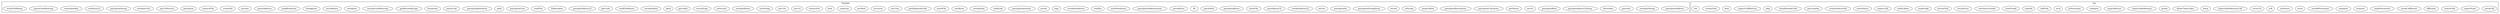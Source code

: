 strict digraph {
subgraph cluster_13485_VmSafe {
label = "VmSafe"
"13485_parseJsonAddress" [label="parseJsonAddress"]
"13485_serializeString" [label="serializeString"]
"13485_parseInt" [label="parseInt"]
"13485_deriveKey" [label="deriveKey"]
"13485_parseJsonBytes32Array" [label="parseJsonBytes32Array"]
"13485_parseJsonBool" [label="parseJsonBool"]
"13485_envOr" [label="envOr"]
"13485_getNonce" [label="getNonce"]
"13485_parseJsonUintArray" [label="parseJsonUintArray"]
"13485_parseJsonBytesArray" [label="parseJsonBytesArray"]
"13485_projectRoot" [label="projectRoot"]
"13485_toString" [label="toString"]
"13485_record" [label="record"]
"13485_parseJsonStringArray" [label="parseJsonStringArray"]
"13485_parseJsonInt" [label="parseJsonInt"]
"13485_setEnv" [label="setEnv"]
"13485_serializeBytes32" [label="serializeBytes32"]
"13485_parseBytes32" [label="parseBytes32"]
"13485_closeFile" [label="closeFile"]
"13485_parseJsonBytes" [label="parseJsonBytes"]
"13485_parseBool" [label="parseBool"]
"13485_ffi" [label="ffi"]
"13485_parseBytes" [label="parseBytes"]
"13485_parseJsonAddressArray" [label="parseJsonAddressArray"]
"13485_startBroadcast" [label="startBroadcast"]
"13485_readDir" [label="readDir"]
"13485_serializeAddress" [label="serializeAddress"]
"13485_sign" [label="sign"]
"13485_envInt" [label="envInt"]
"13485_parseJsonIntArray" [label="parseJsonIntArray"]
"13485_readLink" [label="readLink"]
"13485_serializeInt" [label="serializeInt"]
"13485_envBytes" [label="envBytes"]
"13485_writeFile" [label="writeFile"]
"13485_getDeployedCode" [label="getDeployedCode"]
"13485_envUint" [label="envUint"]
"13485_accesses" [label="accesses"]
"13485_envBool" [label="envBool"]
"13485_readLine" [label="readLine"]
"13485_load" [label="load"]
"13485_removeDir" [label="removeDir"]
"13485_rpcUrl" [label="rpcUrl"]
"13485_rpcUrls" [label="rpcUrls"]
"13485_envString" [label="envString"]
"13485_serializeBytes" [label="serializeBytes"]
"13485_writeLine" [label="writeLine"]
"13485_recordLogs" [label="recordLogs"]
"13485_getLabel" [label="getLabel"]
"13485_label" [label="label"]
"13485_serializeBool" [label="serializeBool"]
"13485_readFileBinary" [label="readFileBinary"]
"13485_getCode" [label="getCode"]
"13485_parseJsonBytes32" [label="parseJsonBytes32"]
"13485_fsMetadata" [label="fsMetadata"]
"13485_readFile" [label="readFile"]
"13485_parseJsonUint" [label="parseJsonUint"]
"13485_addr" [label="addr"]
"13485_parseJsonBoolArray" [label="parseJsonBoolArray"]
"13485_parseUint" [label="parseUint"]
"13485_broadcast" [label="broadcast"]
"13485_getRecordedLogs" [label="getRecordedLogs"]
"13485_resumeGasMetering" [label="resumeGasMetering"]
"13485_writeJson" [label="writeJson"]
"13485_envAddress" [label="envAddress"]
"13485_breakpoint" [label="breakpoint"]
"13485_stopBroadcast" [label="stopBroadcast"]
"13485_parseAddress" [label="parseAddress"]
"13485_assume" [label="assume"]
"13485_createDir" [label="createDir"]
"13485_removeFile" [label="removeFile"]
"13485_parseJson" [label="parseJson"]
"13485_rpcUrlStructs" [label="rpcUrlStructs"]
"13485_serializeUint" [label="serializeUint"]
"13485_parseJsonString" [label="parseJsonString"]
"13485_envBytes32" [label="envBytes32"]
"13485_rememberKey" [label="rememberKey"]
"13485_pauseGasMetering" [label="pauseGasMetering"]
"13485_writeFileBinary" [label="writeFileBinary"]
}subgraph cluster_13957_Vm {
label = "Vm"
"13957_mockCall" [label="mockCall"]
"13957_expectEmit" [label="expectEmit"]
"13957_selectFork" [label="selectFork"]
"13957_difficulty" [label="difficulty"]
"13957_mockCallRevert" [label="mockCallRevert"]
"13957_makePersistent" [label="makePersistent"]
"13957_transact" [label="transact"]
"13957_snapshot" [label="snapshot"]
"13957_revokePersistent" [label="revokePersistent"]
"13957_store" [label="store"]
"13957_setNonce" [label="setNonce"]
"13957_roll" [label="roll"]
"13957_revertTo" [label="revertTo"]
"13957_expectSafeMemoryCall" [label="expectSafeMemoryCall"]
"13957_warp" [label="warp"]
"13957_allowCheatcodes" [label="allowCheatcodes"]
"13957_prank" [label="prank"]
"13957_expectSafeMemory" [label="expectSafeMemory"]
"13957_expectRevert" [label="expectRevert"]
"13957_coinbase" [label="coinbase"]
"13957_isPersistent" [label="isPersistent"]
"13957_etch" [label="etch"]
"13957_rollFork" [label="rollFork"]
"13957_chainId" [label="chainId"]
"13957_startPrank" [label="startPrank"]
"13957_setNonceUnsafe" [label="setNonceUnsafe"]
"13957_txGasPrice" [label="txGasPrice"]
"13957_activeFork" [label="activeFork"]
"13957_stopPrank" [label="stopPrank"]
"13957_readCallers" [label="readCallers"]
"13957_expectCall" [label="expectCall"]
"13957_resetNonce" [label="resetNonce"]
"13957_createSelectFork" [label="createSelectFork"]
"13957_prevrandao" [label="prevrandao"]
"13957_clearMockedCalls" [label="clearMockedCalls"]
"13957_skip" [label="skip"]
"13957_expectCallMinGas" [label="expectCallMinGas"]
"13957_deal" [label="deal"]
"13957_createFork" [label="createFork"]
"13957_fee" [label="fee"]
}subgraph cluster_solidity {
label = "[Solidity]"
}
}